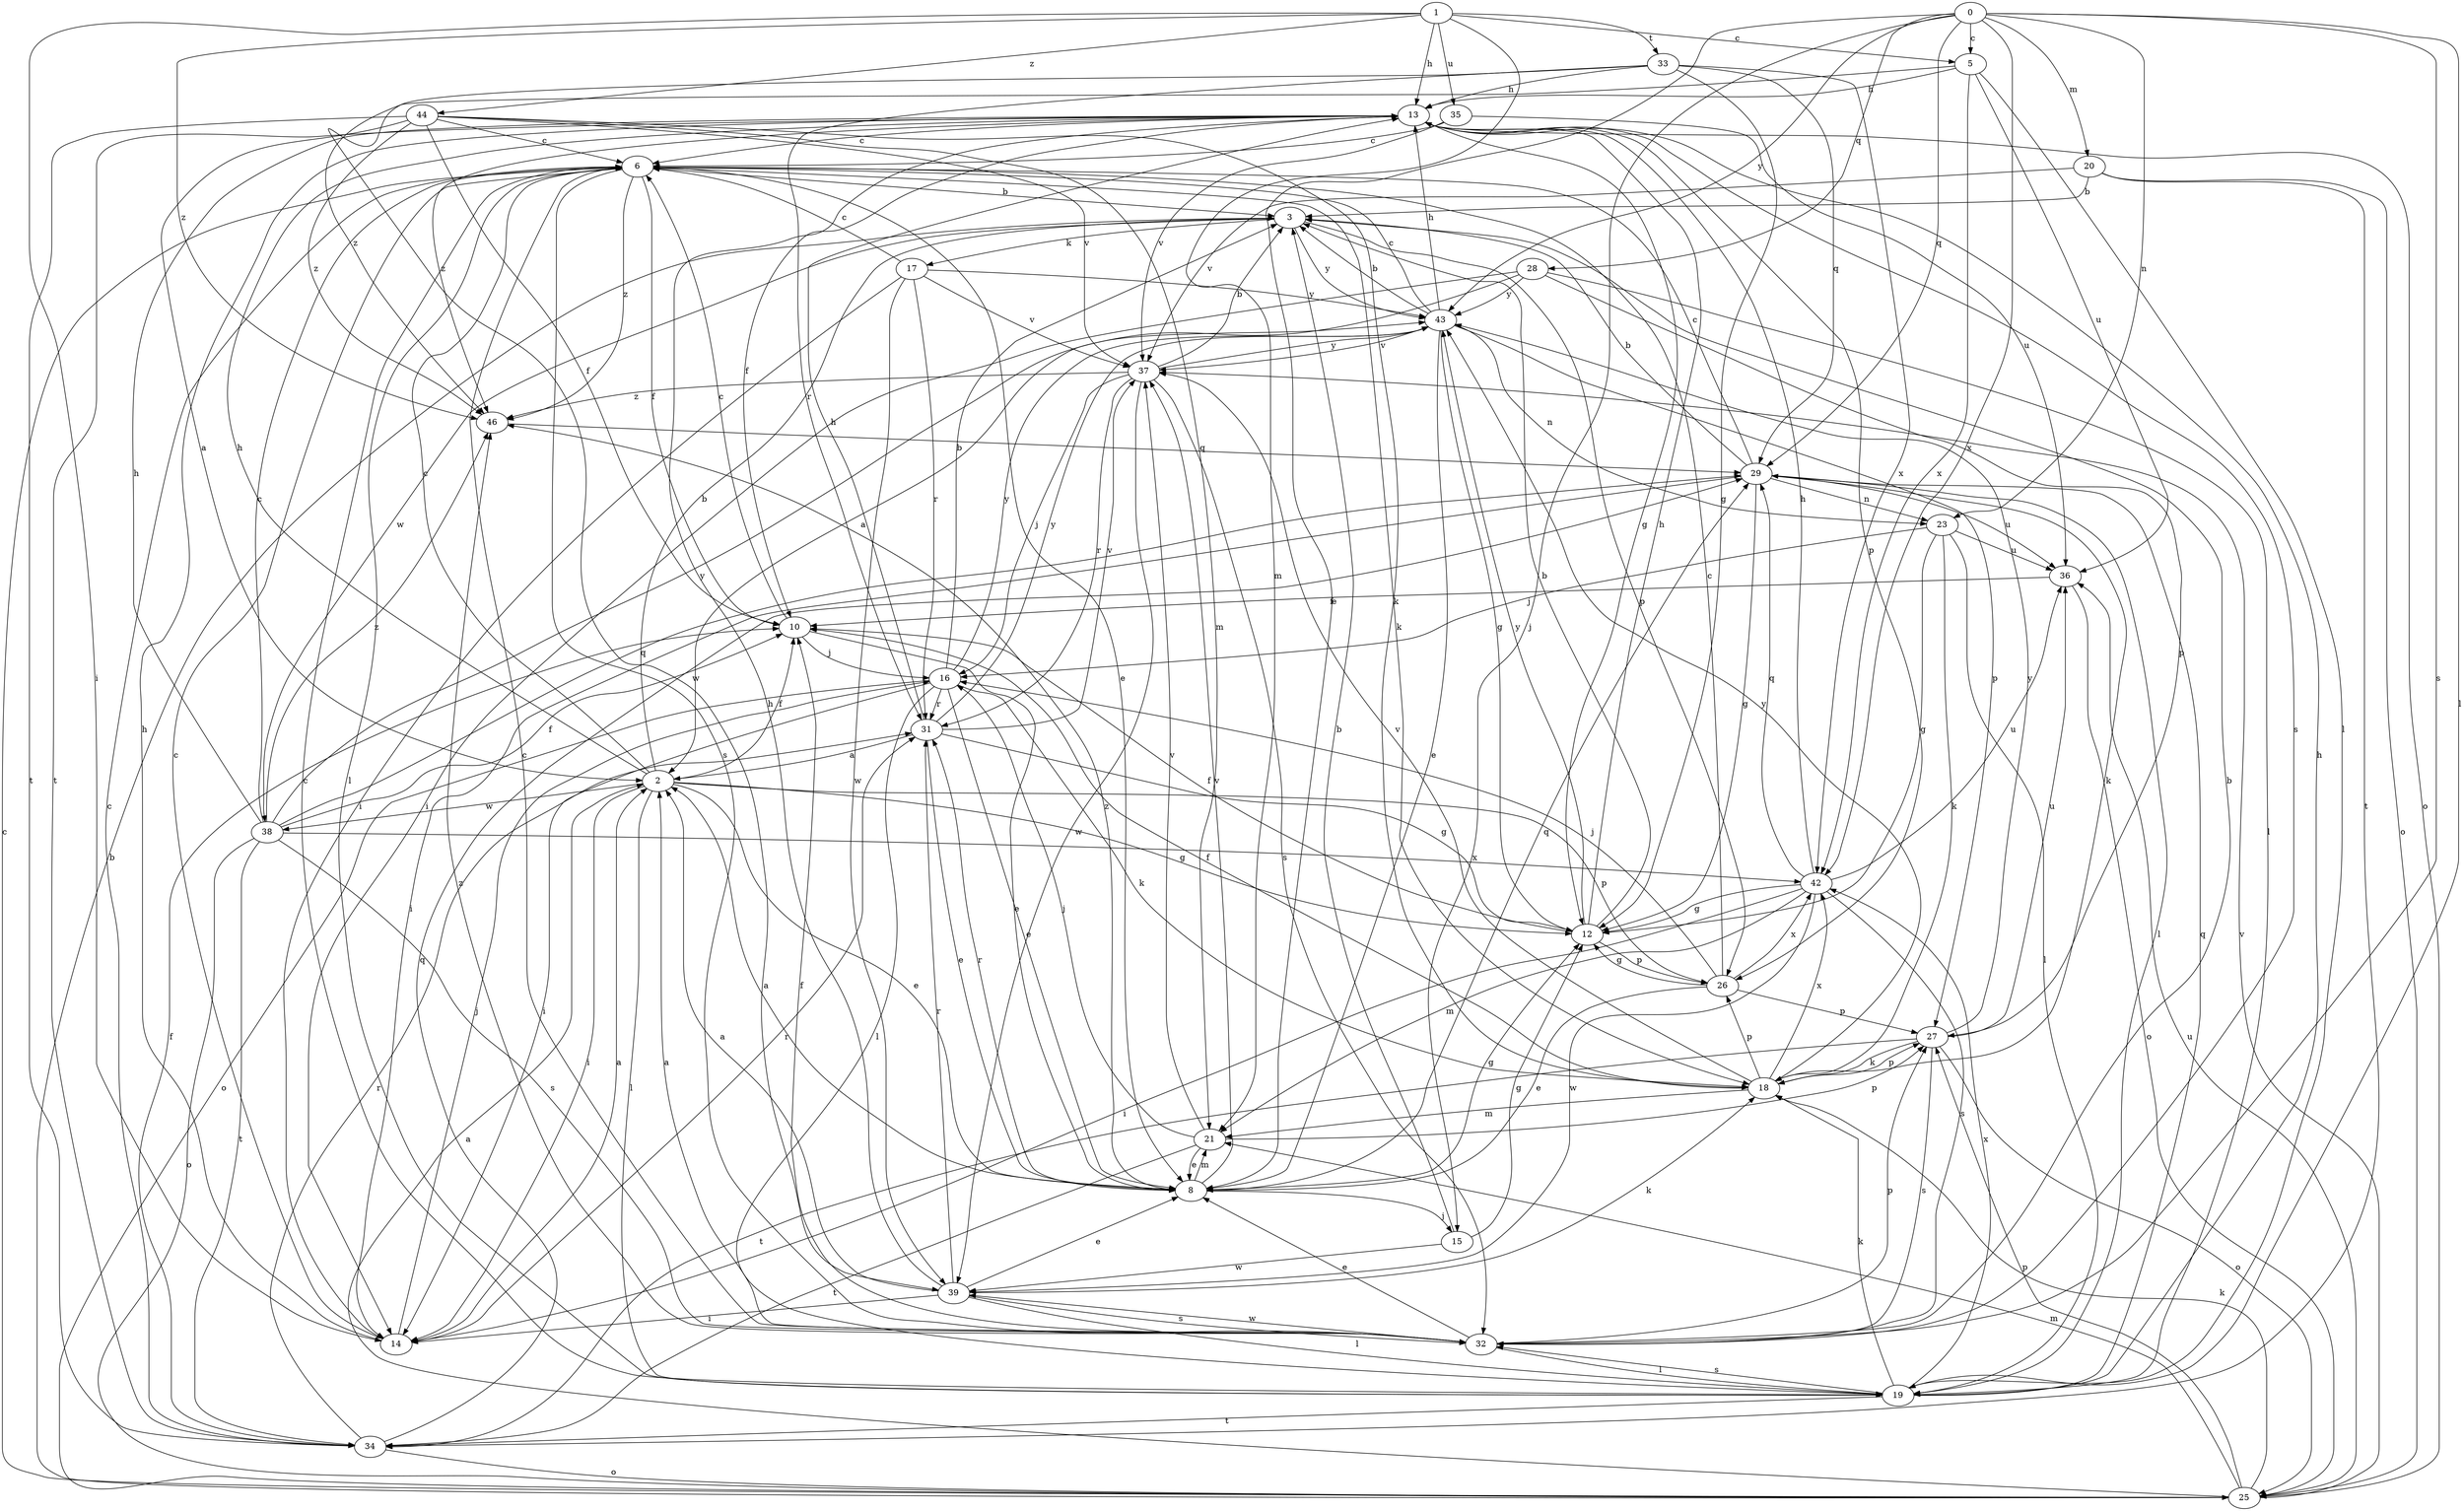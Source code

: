 strict digraph  {
0;
1;
2;
3;
5;
6;
8;
10;
12;
13;
14;
15;
16;
17;
18;
19;
20;
21;
23;
25;
26;
27;
28;
29;
31;
32;
33;
34;
35;
36;
37;
38;
39;
42;
43;
44;
46;
0 -> 5  [label=c];
0 -> 8  [label=e];
0 -> 15  [label=j];
0 -> 19  [label=l];
0 -> 20  [label=m];
0 -> 23  [label=n];
0 -> 28  [label=q];
0 -> 29  [label=q];
0 -> 32  [label=s];
0 -> 42  [label=x];
0 -> 43  [label=y];
1 -> 5  [label=c];
1 -> 13  [label=h];
1 -> 14  [label=i];
1 -> 21  [label=m];
1 -> 33  [label=t];
1 -> 35  [label=u];
1 -> 44  [label=z];
1 -> 46  [label=z];
2 -> 3  [label=b];
2 -> 6  [label=c];
2 -> 8  [label=e];
2 -> 10  [label=f];
2 -> 12  [label=g];
2 -> 13  [label=h];
2 -> 14  [label=i];
2 -> 19  [label=l];
2 -> 26  [label=p];
2 -> 38  [label=w];
3 -> 17  [label=k];
3 -> 26  [label=p];
3 -> 38  [label=w];
3 -> 43  [label=y];
5 -> 13  [label=h];
5 -> 19  [label=l];
5 -> 36  [label=u];
5 -> 42  [label=x];
5 -> 46  [label=z];
6 -> 3  [label=b];
6 -> 8  [label=e];
6 -> 10  [label=f];
6 -> 18  [label=k];
6 -> 19  [label=l];
6 -> 32  [label=s];
6 -> 46  [label=z];
8 -> 2  [label=a];
8 -> 12  [label=g];
8 -> 15  [label=j];
8 -> 21  [label=m];
8 -> 29  [label=q];
8 -> 31  [label=r];
8 -> 37  [label=v];
8 -> 46  [label=z];
10 -> 6  [label=c];
10 -> 8  [label=e];
10 -> 16  [label=j];
12 -> 3  [label=b];
12 -> 10  [label=f];
12 -> 13  [label=h];
12 -> 26  [label=p];
12 -> 43  [label=y];
13 -> 6  [label=c];
13 -> 10  [label=f];
13 -> 12  [label=g];
13 -> 25  [label=o];
13 -> 26  [label=p];
13 -> 32  [label=s];
13 -> 34  [label=t];
13 -> 46  [label=z];
14 -> 2  [label=a];
14 -> 6  [label=c];
14 -> 13  [label=h];
14 -> 16  [label=j];
14 -> 31  [label=r];
15 -> 3  [label=b];
15 -> 12  [label=g];
15 -> 39  [label=w];
16 -> 3  [label=b];
16 -> 8  [label=e];
16 -> 14  [label=i];
16 -> 18  [label=k];
16 -> 19  [label=l];
16 -> 25  [label=o];
16 -> 31  [label=r];
16 -> 43  [label=y];
17 -> 6  [label=c];
17 -> 14  [label=i];
17 -> 31  [label=r];
17 -> 37  [label=v];
17 -> 39  [label=w];
17 -> 43  [label=y];
18 -> 10  [label=f];
18 -> 21  [label=m];
18 -> 26  [label=p];
18 -> 27  [label=p];
18 -> 37  [label=v];
18 -> 42  [label=x];
18 -> 43  [label=y];
19 -> 6  [label=c];
19 -> 13  [label=h];
19 -> 18  [label=k];
19 -> 29  [label=q];
19 -> 32  [label=s];
19 -> 34  [label=t];
19 -> 42  [label=x];
20 -> 3  [label=b];
20 -> 25  [label=o];
20 -> 34  [label=t];
20 -> 37  [label=v];
21 -> 8  [label=e];
21 -> 16  [label=j];
21 -> 27  [label=p];
21 -> 34  [label=t];
21 -> 37  [label=v];
23 -> 12  [label=g];
23 -> 16  [label=j];
23 -> 18  [label=k];
23 -> 19  [label=l];
23 -> 36  [label=u];
25 -> 2  [label=a];
25 -> 3  [label=b];
25 -> 6  [label=c];
25 -> 18  [label=k];
25 -> 21  [label=m];
25 -> 27  [label=p];
25 -> 36  [label=u];
25 -> 37  [label=v];
26 -> 6  [label=c];
26 -> 8  [label=e];
26 -> 12  [label=g];
26 -> 16  [label=j];
26 -> 27  [label=p];
26 -> 42  [label=x];
27 -> 18  [label=k];
27 -> 25  [label=o];
27 -> 32  [label=s];
27 -> 34  [label=t];
27 -> 36  [label=u];
27 -> 43  [label=y];
28 -> 2  [label=a];
28 -> 14  [label=i];
28 -> 19  [label=l];
28 -> 27  [label=p];
28 -> 43  [label=y];
29 -> 3  [label=b];
29 -> 6  [label=c];
29 -> 12  [label=g];
29 -> 14  [label=i];
29 -> 18  [label=k];
29 -> 19  [label=l];
29 -> 23  [label=n];
29 -> 36  [label=u];
31 -> 2  [label=a];
31 -> 8  [label=e];
31 -> 12  [label=g];
31 -> 13  [label=h];
31 -> 37  [label=v];
31 -> 43  [label=y];
32 -> 2  [label=a];
32 -> 3  [label=b];
32 -> 6  [label=c];
32 -> 8  [label=e];
32 -> 10  [label=f];
32 -> 19  [label=l];
32 -> 27  [label=p];
32 -> 39  [label=w];
32 -> 46  [label=z];
33 -> 12  [label=g];
33 -> 13  [label=h];
33 -> 29  [label=q];
33 -> 31  [label=r];
33 -> 39  [label=w];
33 -> 42  [label=x];
34 -> 6  [label=c];
34 -> 10  [label=f];
34 -> 25  [label=o];
34 -> 29  [label=q];
34 -> 31  [label=r];
35 -> 6  [label=c];
35 -> 36  [label=u];
35 -> 37  [label=v];
36 -> 10  [label=f];
36 -> 25  [label=o];
37 -> 3  [label=b];
37 -> 16  [label=j];
37 -> 31  [label=r];
37 -> 32  [label=s];
37 -> 39  [label=w];
37 -> 43  [label=y];
37 -> 46  [label=z];
38 -> 6  [label=c];
38 -> 10  [label=f];
38 -> 13  [label=h];
38 -> 25  [label=o];
38 -> 29  [label=q];
38 -> 32  [label=s];
38 -> 34  [label=t];
38 -> 42  [label=x];
38 -> 43  [label=y];
38 -> 46  [label=z];
39 -> 2  [label=a];
39 -> 8  [label=e];
39 -> 13  [label=h];
39 -> 14  [label=i];
39 -> 18  [label=k];
39 -> 19  [label=l];
39 -> 31  [label=r];
39 -> 32  [label=s];
42 -> 12  [label=g];
42 -> 13  [label=h];
42 -> 14  [label=i];
42 -> 21  [label=m];
42 -> 29  [label=q];
42 -> 32  [label=s];
42 -> 36  [label=u];
42 -> 39  [label=w];
43 -> 3  [label=b];
43 -> 6  [label=c];
43 -> 8  [label=e];
43 -> 12  [label=g];
43 -> 13  [label=h];
43 -> 23  [label=n];
43 -> 27  [label=p];
43 -> 37  [label=v];
44 -> 2  [label=a];
44 -> 6  [label=c];
44 -> 10  [label=f];
44 -> 18  [label=k];
44 -> 21  [label=m];
44 -> 34  [label=t];
44 -> 37  [label=v];
44 -> 46  [label=z];
46 -> 29  [label=q];
}
